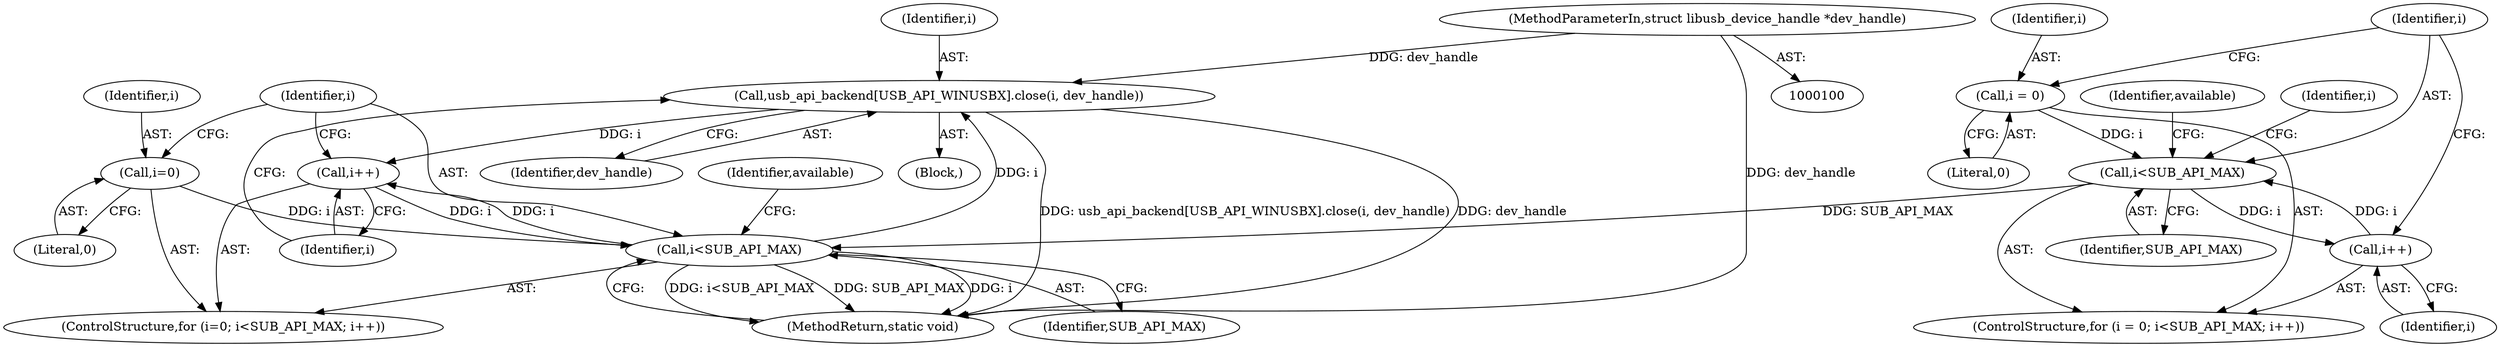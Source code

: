 digraph "0_Chrome_ac149a8d4371c0e01e0934fdd57b09e86f96b5b9_10@API" {
"1000187" [label="(Call,usb_api_backend[USB_API_WINUSBX].close(i, dev_handle))"];
"1000176" [label="(Call,i<SUB_API_MAX)"];
"1000179" [label="(Call,i++)"];
"1000187" [label="(Call,usb_api_backend[USB_API_WINUSBX].close(i, dev_handle))"];
"1000102" [label="(MethodParameterIn,struct libusb_device_handle *dev_handle)"];
"1000173" [label="(Call,i=0)"];
"1000117" [label="(Call,i<SUB_API_MAX)"];
"1000114" [label="(Call,i = 0)"];
"1000120" [label="(Call,i++)"];
"1000121" [label="(Identifier,i)"];
"1000187" [label="(Call,usb_api_backend[USB_API_WINUSBX].close(i, dev_handle))"];
"1000179" [label="(Call,i++)"];
"1000172" [label="(ControlStructure,for (i=0; i<SUB_API_MAX; i++))"];
"1000114" [label="(Call,i = 0)"];
"1000178" [label="(Identifier,SUB_API_MAX)"];
"1000113" [label="(ControlStructure,for (i = 0; i<SUB_API_MAX; i++))"];
"1000177" [label="(Identifier,i)"];
"1000130" [label="(Identifier,i)"];
"1000180" [label="(Identifier,i)"];
"1000115" [label="(Identifier,i)"];
"1000116" [label="(Literal,0)"];
"1000175" [label="(Literal,0)"];
"1000176" [label="(Call,i<SUB_API_MAX)"];
"1000118" [label="(Identifier,i)"];
"1000102" [label="(MethodParameterIn,struct libusb_device_handle *dev_handle)"];
"1000174" [label="(Identifier,i)"];
"1000188" [label="(Identifier,i)"];
"1000119" [label="(Identifier,SUB_API_MAX)"];
"1000184" [label="(Identifier,available)"];
"1000120" [label="(Call,i++)"];
"1000117" [label="(Call,i<SUB_API_MAX)"];
"1000189" [label="(Identifier,dev_handle)"];
"1000125" [label="(Identifier,available)"];
"1000186" [label="(Block,)"];
"1000173" [label="(Call,i=0)"];
"1000190" [label="(MethodReturn,static void)"];
"1000187" -> "1000186"  [label="AST: "];
"1000187" -> "1000189"  [label="CFG: "];
"1000188" -> "1000187"  [label="AST: "];
"1000189" -> "1000187"  [label="AST: "];
"1000180" -> "1000187"  [label="CFG: "];
"1000187" -> "1000190"  [label="DDG: usb_api_backend[USB_API_WINUSBX].close(i, dev_handle)"];
"1000187" -> "1000190"  [label="DDG: dev_handle"];
"1000187" -> "1000179"  [label="DDG: i"];
"1000176" -> "1000187"  [label="DDG: i"];
"1000102" -> "1000187"  [label="DDG: dev_handle"];
"1000176" -> "1000172"  [label="AST: "];
"1000176" -> "1000178"  [label="CFG: "];
"1000177" -> "1000176"  [label="AST: "];
"1000178" -> "1000176"  [label="AST: "];
"1000184" -> "1000176"  [label="CFG: "];
"1000190" -> "1000176"  [label="CFG: "];
"1000176" -> "1000190"  [label="DDG: i<SUB_API_MAX"];
"1000176" -> "1000190"  [label="DDG: SUB_API_MAX"];
"1000176" -> "1000190"  [label="DDG: i"];
"1000179" -> "1000176"  [label="DDG: i"];
"1000173" -> "1000176"  [label="DDG: i"];
"1000117" -> "1000176"  [label="DDG: SUB_API_MAX"];
"1000176" -> "1000179"  [label="DDG: i"];
"1000179" -> "1000172"  [label="AST: "];
"1000179" -> "1000180"  [label="CFG: "];
"1000180" -> "1000179"  [label="AST: "];
"1000177" -> "1000179"  [label="CFG: "];
"1000102" -> "1000100"  [label="AST: "];
"1000102" -> "1000190"  [label="DDG: dev_handle"];
"1000173" -> "1000172"  [label="AST: "];
"1000173" -> "1000175"  [label="CFG: "];
"1000174" -> "1000173"  [label="AST: "];
"1000175" -> "1000173"  [label="AST: "];
"1000177" -> "1000173"  [label="CFG: "];
"1000117" -> "1000113"  [label="AST: "];
"1000117" -> "1000119"  [label="CFG: "];
"1000118" -> "1000117"  [label="AST: "];
"1000119" -> "1000117"  [label="AST: "];
"1000125" -> "1000117"  [label="CFG: "];
"1000130" -> "1000117"  [label="CFG: "];
"1000114" -> "1000117"  [label="DDG: i"];
"1000120" -> "1000117"  [label="DDG: i"];
"1000117" -> "1000120"  [label="DDG: i"];
"1000114" -> "1000113"  [label="AST: "];
"1000114" -> "1000116"  [label="CFG: "];
"1000115" -> "1000114"  [label="AST: "];
"1000116" -> "1000114"  [label="AST: "];
"1000118" -> "1000114"  [label="CFG: "];
"1000120" -> "1000113"  [label="AST: "];
"1000120" -> "1000121"  [label="CFG: "];
"1000121" -> "1000120"  [label="AST: "];
"1000118" -> "1000120"  [label="CFG: "];
}

